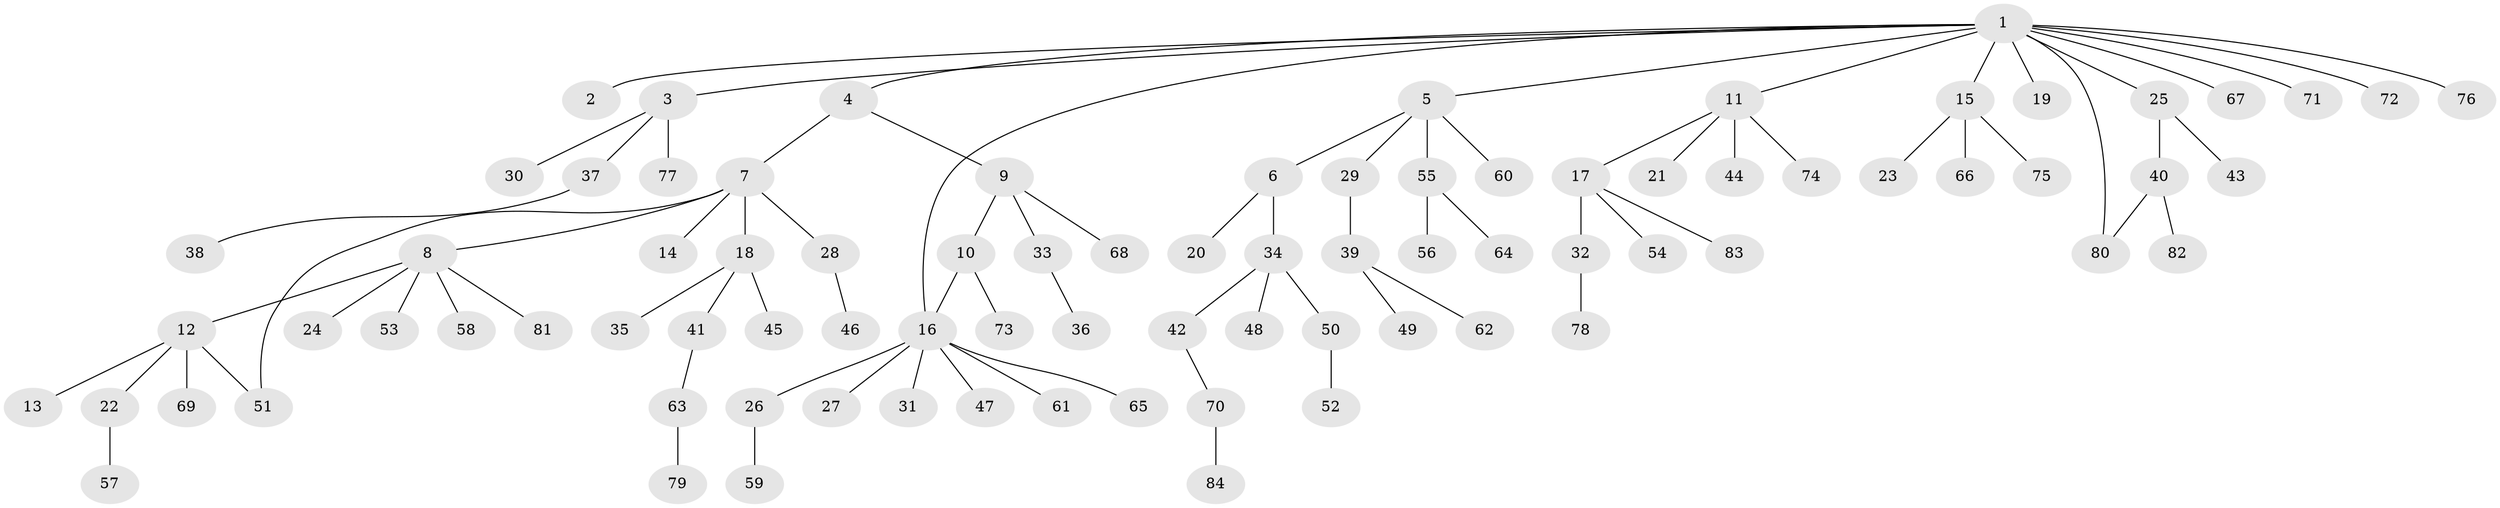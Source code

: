 // coarse degree distribution, {13: 0.017241379310344827, 1: 0.6551724137931034, 3: 0.06896551724137931, 7: 0.034482758620689655, 4: 0.06896551724137931, 5: 0.05172413793103448, 2: 0.10344827586206896}
// Generated by graph-tools (version 1.1) at 2025/23/03/03/25 07:23:49]
// undirected, 84 vertices, 86 edges
graph export_dot {
graph [start="1"]
  node [color=gray90,style=filled];
  1;
  2;
  3;
  4;
  5;
  6;
  7;
  8;
  9;
  10;
  11;
  12;
  13;
  14;
  15;
  16;
  17;
  18;
  19;
  20;
  21;
  22;
  23;
  24;
  25;
  26;
  27;
  28;
  29;
  30;
  31;
  32;
  33;
  34;
  35;
  36;
  37;
  38;
  39;
  40;
  41;
  42;
  43;
  44;
  45;
  46;
  47;
  48;
  49;
  50;
  51;
  52;
  53;
  54;
  55;
  56;
  57;
  58;
  59;
  60;
  61;
  62;
  63;
  64;
  65;
  66;
  67;
  68;
  69;
  70;
  71;
  72;
  73;
  74;
  75;
  76;
  77;
  78;
  79;
  80;
  81;
  82;
  83;
  84;
  1 -- 2;
  1 -- 3;
  1 -- 4;
  1 -- 5;
  1 -- 11;
  1 -- 15;
  1 -- 16;
  1 -- 19;
  1 -- 25;
  1 -- 67;
  1 -- 71;
  1 -- 72;
  1 -- 76;
  1 -- 80;
  3 -- 30;
  3 -- 37;
  3 -- 77;
  4 -- 7;
  4 -- 9;
  5 -- 6;
  5 -- 29;
  5 -- 55;
  5 -- 60;
  6 -- 20;
  6 -- 34;
  7 -- 8;
  7 -- 14;
  7 -- 18;
  7 -- 28;
  7 -- 51;
  8 -- 12;
  8 -- 24;
  8 -- 53;
  8 -- 58;
  8 -- 81;
  9 -- 10;
  9 -- 33;
  9 -- 68;
  10 -- 16;
  10 -- 73;
  11 -- 17;
  11 -- 21;
  11 -- 44;
  11 -- 74;
  12 -- 13;
  12 -- 22;
  12 -- 51;
  12 -- 69;
  15 -- 23;
  15 -- 66;
  15 -- 75;
  16 -- 26;
  16 -- 27;
  16 -- 31;
  16 -- 47;
  16 -- 61;
  16 -- 65;
  17 -- 32;
  17 -- 54;
  17 -- 83;
  18 -- 35;
  18 -- 41;
  18 -- 45;
  22 -- 57;
  25 -- 40;
  25 -- 43;
  26 -- 59;
  28 -- 46;
  29 -- 39;
  32 -- 78;
  33 -- 36;
  34 -- 42;
  34 -- 48;
  34 -- 50;
  37 -- 38;
  39 -- 49;
  39 -- 62;
  40 -- 80;
  40 -- 82;
  41 -- 63;
  42 -- 70;
  50 -- 52;
  55 -- 56;
  55 -- 64;
  63 -- 79;
  70 -- 84;
}
